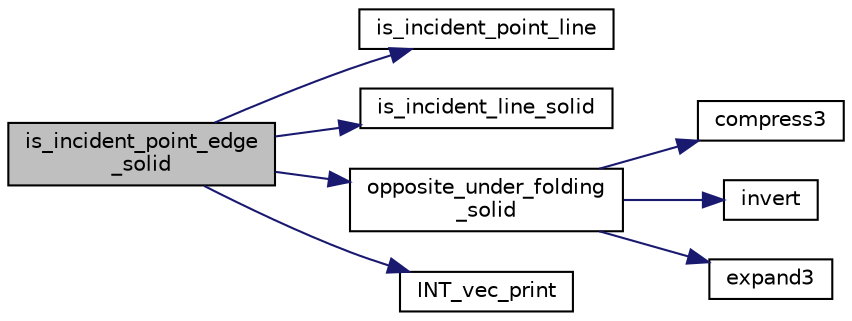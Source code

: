 digraph "is_incident_point_edge_solid"
{
  edge [fontname="Helvetica",fontsize="10",labelfontname="Helvetica",labelfontsize="10"];
  node [fontname="Helvetica",fontsize="10",shape=record];
  rankdir="LR";
  Node396 [label="is_incident_point_edge\l_solid",height=0.2,width=0.4,color="black", fillcolor="grey75", style="filled", fontcolor="black"];
  Node396 -> Node397 [color="midnightblue",fontsize="10",style="solid",fontname="Helvetica"];
  Node397 [label="is_incident_point_line",height=0.2,width=0.4,color="black", fillcolor="white", style="filled",URL="$de/d10/hamming_8_c.html#afc1071b86a3baa5127e465f450f21d54"];
  Node396 -> Node398 [color="midnightblue",fontsize="10",style="solid",fontname="Helvetica"];
  Node398 [label="is_incident_line_solid",height=0.2,width=0.4,color="black", fillcolor="white", style="filled",URL="$de/d10/hamming_8_c.html#a1dfdaf59b51871989fc6da2e9b558d51"];
  Node396 -> Node399 [color="midnightblue",fontsize="10",style="solid",fontname="Helvetica"];
  Node399 [label="opposite_under_folding\l_solid",height=0.2,width=0.4,color="black", fillcolor="white", style="filled",URL="$de/d10/hamming_8_c.html#a362251ba8decbf55f4d6cddcde116c7a"];
  Node399 -> Node400 [color="midnightblue",fontsize="10",style="solid",fontname="Helvetica"];
  Node400 [label="compress3",height=0.2,width=0.4,color="black", fillcolor="white", style="filled",URL="$de/d10/hamming_8_c.html#a54840f3524ad91e49e250772ed32b96f"];
  Node399 -> Node401 [color="midnightblue",fontsize="10",style="solid",fontname="Helvetica"];
  Node401 [label="invert",height=0.2,width=0.4,color="black", fillcolor="white", style="filled",URL="$de/d10/hamming_8_c.html#a62e41f114dbb38cabcfe808800b75839"];
  Node399 -> Node402 [color="midnightblue",fontsize="10",style="solid",fontname="Helvetica"];
  Node402 [label="expand3",height=0.2,width=0.4,color="black", fillcolor="white", style="filled",URL="$de/d10/hamming_8_c.html#a965946cb0a131153ea37be3b465fa0f0"];
  Node396 -> Node403 [color="midnightblue",fontsize="10",style="solid",fontname="Helvetica"];
  Node403 [label="INT_vec_print",height=0.2,width=0.4,color="black", fillcolor="white", style="filled",URL="$df/dbf/sajeeb_8_c.html#a79a5901af0b47dd0d694109543c027fe"];
}
